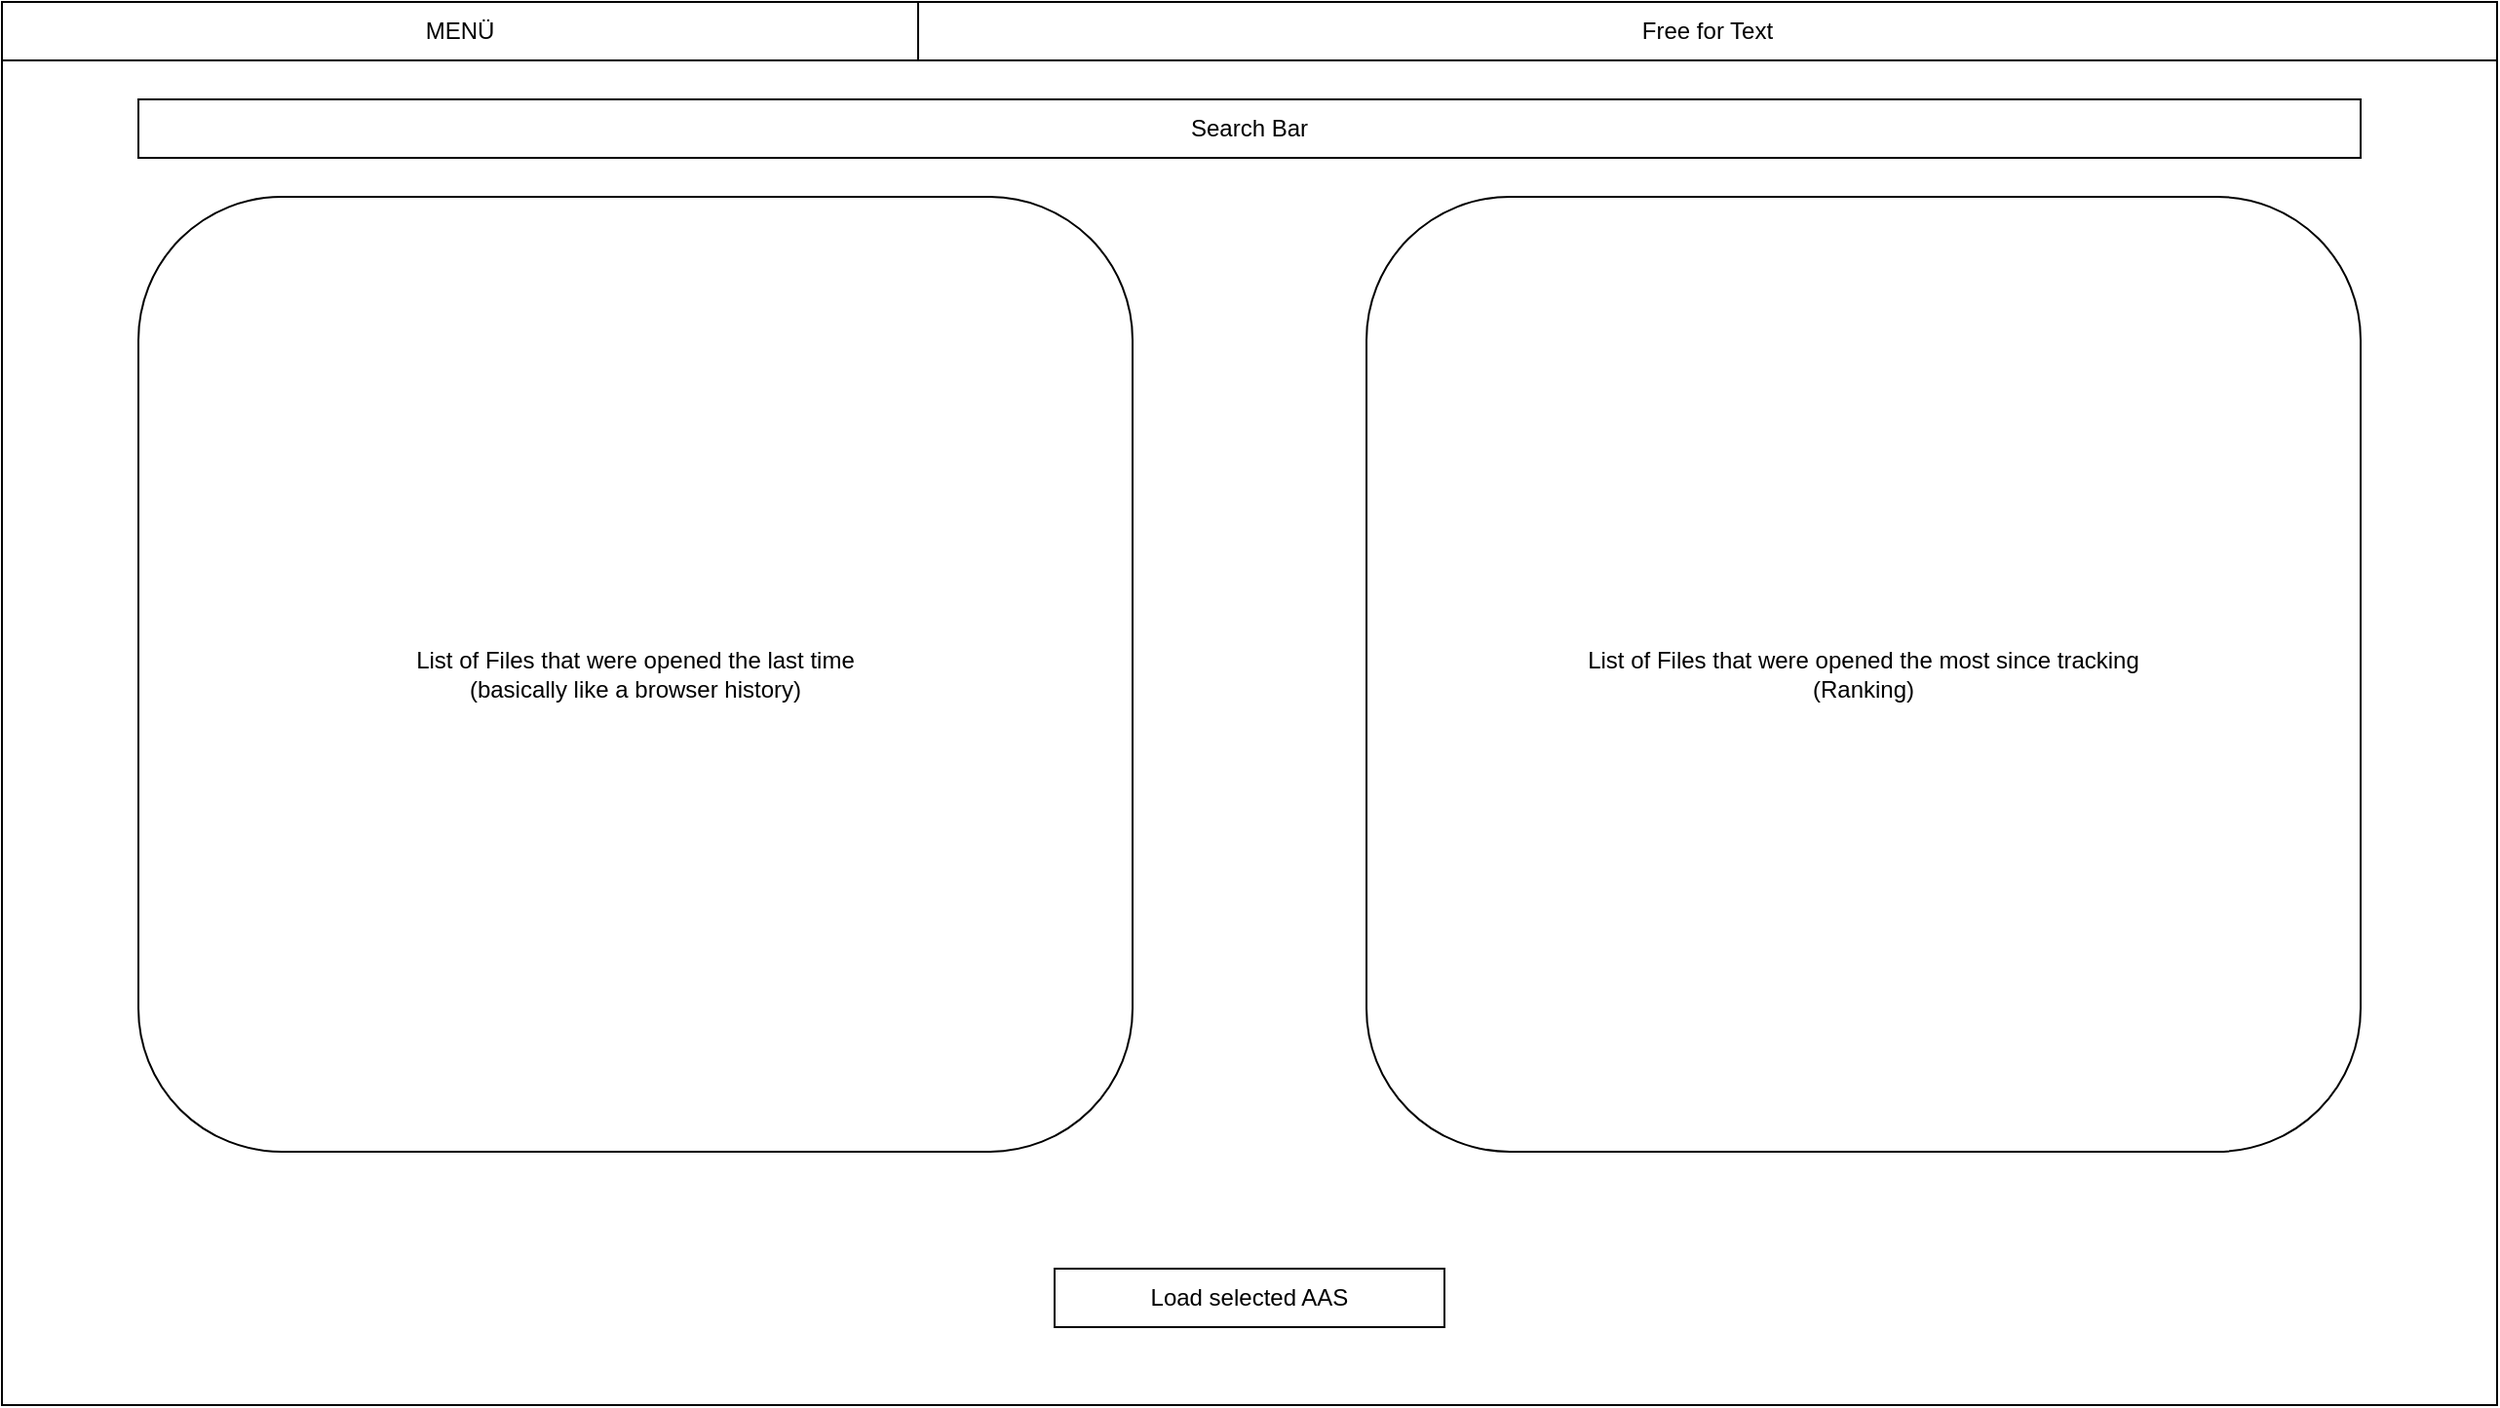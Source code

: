 <mxfile version="22.0.2" type="device">
  <diagram name="Page-1" id="D7hvDBeQCgrzWOwhlF8H">
    <mxGraphModel dx="2183" dy="1024" grid="1" gridSize="10" guides="1" tooltips="1" connect="1" arrows="1" fold="1" page="0" pageScale="1" pageWidth="1169" pageHeight="827" math="0" shadow="0">
      <root>
        <mxCell id="0" />
        <mxCell id="1" parent="0" />
        <mxCell id="XlfJM_QAs5aqK0XGVi1S-2" value="" style="rounded=0;whiteSpace=wrap;html=1;" vertex="1" parent="1">
          <mxGeometry x="-300" y="280" width="1280" height="720" as="geometry" />
        </mxCell>
        <mxCell id="XlfJM_QAs5aqK0XGVi1S-3" value="MENÜ" style="rounded=0;whiteSpace=wrap;html=1;" vertex="1" parent="1">
          <mxGeometry x="-300" y="280" width="470" height="30" as="geometry" />
        </mxCell>
        <mxCell id="XlfJM_QAs5aqK0XGVi1S-4" value="Free for Text" style="rounded=0;whiteSpace=wrap;html=1;" vertex="1" parent="1">
          <mxGeometry x="170" y="280" width="810" height="30" as="geometry" />
        </mxCell>
        <mxCell id="XlfJM_QAs5aqK0XGVi1S-6" value="List of Files that were opened the last time&lt;br&gt;(basically like a browser history)" style="rounded=1;whiteSpace=wrap;html=1;" vertex="1" parent="1">
          <mxGeometry x="-230" y="380" width="510" height="490" as="geometry" />
        </mxCell>
        <mxCell id="XlfJM_QAs5aqK0XGVi1S-9" value="Load selected AAS" style="rounded=0;whiteSpace=wrap;html=1;" vertex="1" parent="1">
          <mxGeometry x="240" y="930" width="200" height="30" as="geometry" />
        </mxCell>
        <mxCell id="XlfJM_QAs5aqK0XGVi1S-21" value="List of Files that were opened the most since tracking&lt;br style=&quot;border-color: var(--border-color);&quot;&gt;(Ranking)" style="rounded=1;whiteSpace=wrap;html=1;" vertex="1" parent="1">
          <mxGeometry x="400" y="380" width="510" height="490" as="geometry" />
        </mxCell>
        <mxCell id="XlfJM_QAs5aqK0XGVi1S-22" value="Search Bar" style="rounded=0;whiteSpace=wrap;html=1;" vertex="1" parent="1">
          <mxGeometry x="-230" y="330" width="1140" height="30" as="geometry" />
        </mxCell>
      </root>
    </mxGraphModel>
  </diagram>
</mxfile>

